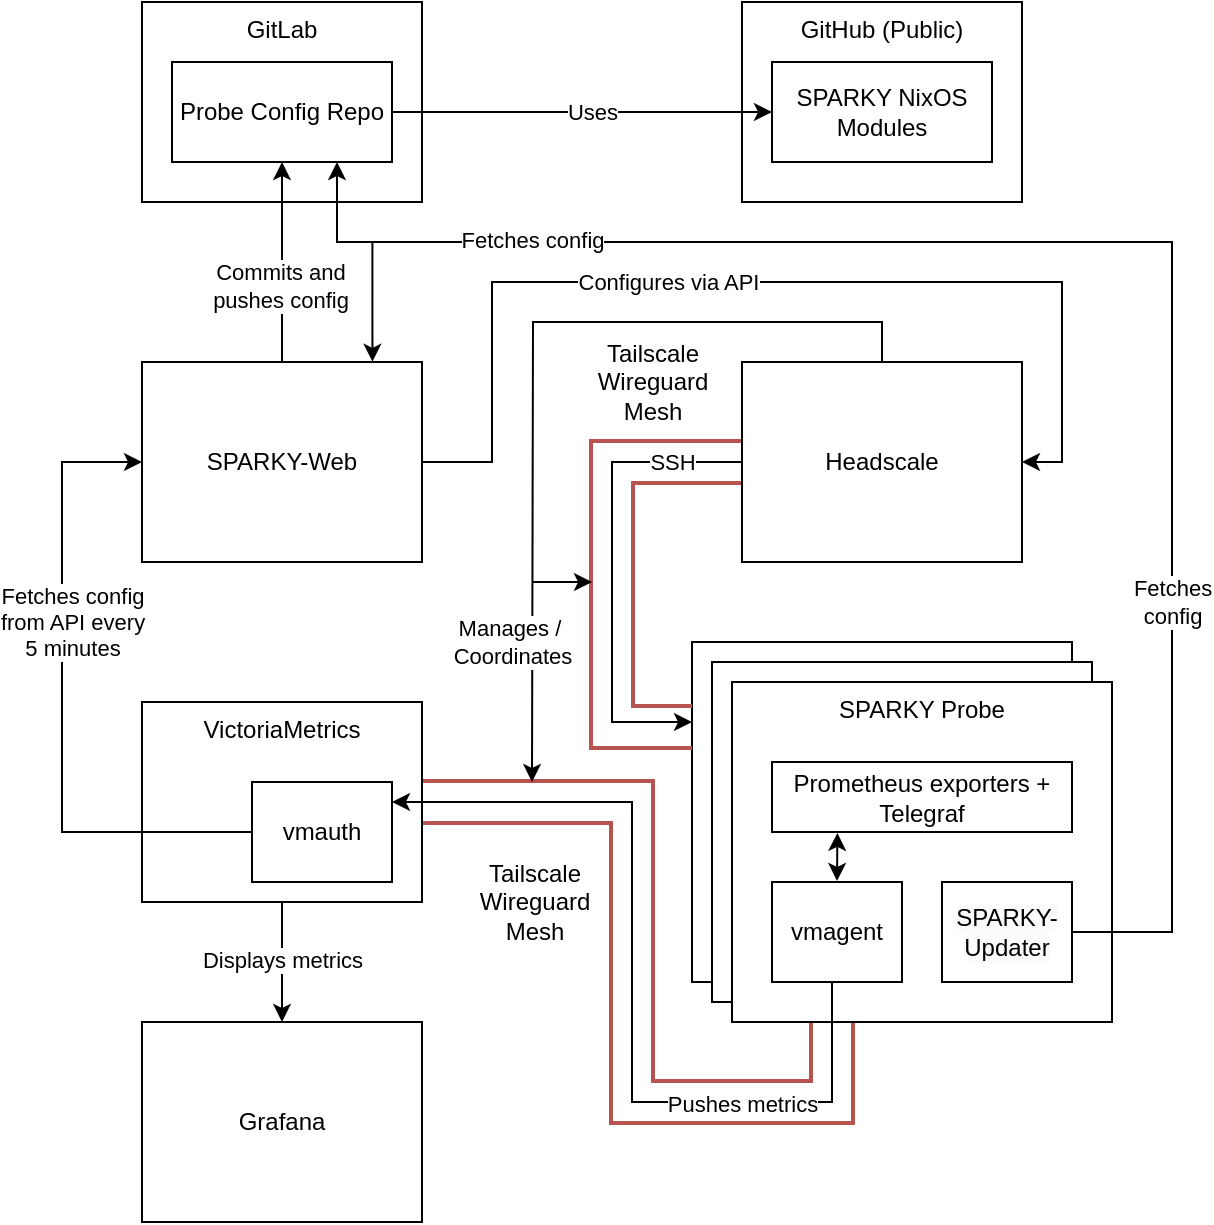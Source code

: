 <mxfile version="21.6.8" type="device">
  <diagram name="Page-1" id="L2mwtuV6TfxKNsOJQ0aH">
    <mxGraphModel dx="1192" dy="708" grid="1" gridSize="10" guides="1" tooltips="1" connect="1" arrows="1" fold="1" page="1" pageScale="1" pageWidth="850" pageHeight="1100" math="0" shadow="0">
      <root>
        <mxCell id="0" />
        <mxCell id="1" parent="0" />
        <mxCell id="BhBywstoz5jqrd5KJ6EU-43" value="" style="rounded=0;whiteSpace=wrap;html=1;verticalAlign=top;" vertex="1" parent="1">
          <mxGeometry x="380" y="430" width="190" height="170" as="geometry" />
        </mxCell>
        <mxCell id="BhBywstoz5jqrd5KJ6EU-42" value="" style="rounded=0;whiteSpace=wrap;html=1;verticalAlign=top;" vertex="1" parent="1">
          <mxGeometry x="390" y="440" width="190" height="170" as="geometry" />
        </mxCell>
        <mxCell id="BhBywstoz5jqrd5KJ6EU-32" style="edgeStyle=orthogonalEdgeStyle;rounded=0;orthogonalLoop=1;jettySize=auto;html=1;exitX=1;exitY=0.5;exitDx=0;exitDy=0;shape=link;startArrow=none;startFill=0;endArrow=none;endFill=0;strokeWidth=2;fillColor=#f8cecc;strokeColor=#b85450;startWidth=20;arcSize=20;endWidth=20;width=20;" edge="1" parent="1" source="BhBywstoz5jqrd5KJ6EU-8">
          <mxGeometry relative="1" as="geometry">
            <mxPoint x="243" y="510" as="sourcePoint" />
            <mxPoint x="450" y="610" as="targetPoint" />
            <Array as="points">
              <mxPoint x="350" y="510" />
              <mxPoint x="350" y="660" />
              <mxPoint x="450" y="660" />
              <mxPoint x="450" y="620" />
            </Array>
          </mxGeometry>
        </mxCell>
        <mxCell id="BhBywstoz5jqrd5KJ6EU-1" value="GitLab" style="rounded=0;whiteSpace=wrap;html=1;verticalAlign=top;" vertex="1" parent="1">
          <mxGeometry x="105" y="110" width="140" height="100" as="geometry" />
        </mxCell>
        <mxCell id="BhBywstoz5jqrd5KJ6EU-2" value="GitHub (Public)" style="rounded=0;whiteSpace=wrap;html=1;verticalAlign=top;" vertex="1" parent="1">
          <mxGeometry x="405" y="110" width="140" height="100" as="geometry" />
        </mxCell>
        <mxCell id="BhBywstoz5jqrd5KJ6EU-16" style="edgeStyle=orthogonalEdgeStyle;rounded=0;orthogonalLoop=1;jettySize=auto;html=1;exitX=1;exitY=0.5;exitDx=0;exitDy=0;entryX=0;entryY=0.5;entryDx=0;entryDy=0;" edge="1" parent="1" source="BhBywstoz5jqrd5KJ6EU-3" target="BhBywstoz5jqrd5KJ6EU-4">
          <mxGeometry relative="1" as="geometry" />
        </mxCell>
        <mxCell id="BhBywstoz5jqrd5KJ6EU-17" value="Uses&lt;br&gt;" style="edgeLabel;html=1;align=center;verticalAlign=middle;resizable=0;points=[];" vertex="1" connectable="0" parent="BhBywstoz5jqrd5KJ6EU-16">
          <mxGeometry x="0.19" y="-1" relative="1" as="geometry">
            <mxPoint x="-13" y="-1" as="offset" />
          </mxGeometry>
        </mxCell>
        <mxCell id="BhBywstoz5jqrd5KJ6EU-3" value="Probe Config Repo" style="rounded=0;whiteSpace=wrap;html=1;" vertex="1" parent="1">
          <mxGeometry x="120" y="140" width="110" height="50" as="geometry" />
        </mxCell>
        <mxCell id="BhBywstoz5jqrd5KJ6EU-4" value="SPARKY NixOS Modules" style="rounded=0;whiteSpace=wrap;html=1;" vertex="1" parent="1">
          <mxGeometry x="420" y="140" width="110" height="50" as="geometry" />
        </mxCell>
        <mxCell id="BhBywstoz5jqrd5KJ6EU-45" style="edgeStyle=orthogonalEdgeStyle;rounded=0;orthogonalLoop=1;jettySize=auto;html=1;exitX=0.5;exitY=0;exitDx=0;exitDy=0;" edge="1" parent="1" source="BhBywstoz5jqrd5KJ6EU-5">
          <mxGeometry relative="1" as="geometry">
            <mxPoint x="300" y="500" as="targetPoint" />
          </mxGeometry>
        </mxCell>
        <mxCell id="BhBywstoz5jqrd5KJ6EU-47" value="Manages /&amp;nbsp;&lt;br&gt;Coordinates" style="edgeLabel;html=1;align=center;verticalAlign=middle;resizable=0;points=[];" vertex="1" connectable="0" parent="BhBywstoz5jqrd5KJ6EU-45">
          <mxGeometry x="0.548" y="1" relative="1" as="geometry">
            <mxPoint x="-11" y="26" as="offset" />
          </mxGeometry>
        </mxCell>
        <mxCell id="BhBywstoz5jqrd5KJ6EU-50" style="edgeStyle=orthogonalEdgeStyle;rounded=0;orthogonalLoop=1;jettySize=auto;html=1;exitX=0;exitY=0.5;exitDx=0;exitDy=0;entryX=0;entryY=0.25;entryDx=0;entryDy=0;shape=link;fillColor=#f8cecc;strokeColor=#b85450;width=20;strokeWidth=2;" edge="1" parent="1" source="BhBywstoz5jqrd5KJ6EU-5" target="BhBywstoz5jqrd5KJ6EU-43">
          <mxGeometry relative="1" as="geometry">
            <Array as="points">
              <mxPoint x="340" y="340" />
              <mxPoint x="340" y="473" />
            </Array>
          </mxGeometry>
        </mxCell>
        <mxCell id="BhBywstoz5jqrd5KJ6EU-51" style="edgeStyle=orthogonalEdgeStyle;rounded=0;orthogonalLoop=1;jettySize=auto;html=1;exitX=0;exitY=0.5;exitDx=0;exitDy=0;" edge="1" parent="1" source="BhBywstoz5jqrd5KJ6EU-5">
          <mxGeometry relative="1" as="geometry">
            <mxPoint x="380" y="470" as="targetPoint" />
            <Array as="points">
              <mxPoint x="340" y="340" />
              <mxPoint x="340" y="470" />
              <mxPoint x="370" y="470" />
            </Array>
          </mxGeometry>
        </mxCell>
        <mxCell id="BhBywstoz5jqrd5KJ6EU-52" value="SSH" style="edgeLabel;html=1;align=center;verticalAlign=middle;resizable=0;points=[];" vertex="1" connectable="0" parent="BhBywstoz5jqrd5KJ6EU-51">
          <mxGeometry x="-0.614" y="1" relative="1" as="geometry">
            <mxPoint x="10" y="-1" as="offset" />
          </mxGeometry>
        </mxCell>
        <mxCell id="BhBywstoz5jqrd5KJ6EU-5" value="Headscale" style="rounded=0;whiteSpace=wrap;html=1;verticalAlign=middle;" vertex="1" parent="1">
          <mxGeometry x="405" y="290" width="140" height="100" as="geometry" />
        </mxCell>
        <mxCell id="BhBywstoz5jqrd5KJ6EU-10" style="edgeStyle=orthogonalEdgeStyle;rounded=0;orthogonalLoop=1;jettySize=auto;html=1;exitX=0.5;exitY=0;exitDx=0;exitDy=0;entryX=0.5;entryY=1;entryDx=0;entryDy=0;" edge="1" parent="1" source="BhBywstoz5jqrd5KJ6EU-7" target="BhBywstoz5jqrd5KJ6EU-3">
          <mxGeometry relative="1" as="geometry" />
        </mxCell>
        <mxCell id="BhBywstoz5jqrd5KJ6EU-11" value="Commits and&lt;br&gt;pushes config" style="edgeLabel;html=1;align=center;verticalAlign=middle;resizable=0;points=[];" vertex="1" connectable="0" parent="BhBywstoz5jqrd5KJ6EU-10">
          <mxGeometry x="-0.24" y="1" relative="1" as="geometry">
            <mxPoint as="offset" />
          </mxGeometry>
        </mxCell>
        <mxCell id="BhBywstoz5jqrd5KJ6EU-58" style="edgeStyle=orthogonalEdgeStyle;rounded=0;orthogonalLoop=1;jettySize=auto;html=1;exitX=1;exitY=0.5;exitDx=0;exitDy=0;entryX=1;entryY=0.5;entryDx=0;entryDy=0;" edge="1" parent="1" source="BhBywstoz5jqrd5KJ6EU-7" target="BhBywstoz5jqrd5KJ6EU-5">
          <mxGeometry relative="1" as="geometry">
            <Array as="points">
              <mxPoint x="280" y="340" />
              <mxPoint x="280" y="250" />
              <mxPoint x="565" y="250" />
              <mxPoint x="565" y="340" />
            </Array>
          </mxGeometry>
        </mxCell>
        <mxCell id="BhBywstoz5jqrd5KJ6EU-59" value="Configures via API" style="edgeLabel;html=1;align=center;verticalAlign=middle;resizable=0;points=[];" vertex="1" connectable="0" parent="BhBywstoz5jqrd5KJ6EU-58">
          <mxGeometry x="-0.181" relative="1" as="geometry">
            <mxPoint as="offset" />
          </mxGeometry>
        </mxCell>
        <mxCell id="BhBywstoz5jqrd5KJ6EU-7" value="SPARKY-Web" style="rounded=0;whiteSpace=wrap;html=1;verticalAlign=middle;" vertex="1" parent="1">
          <mxGeometry x="105" y="290" width="140" height="100" as="geometry" />
        </mxCell>
        <mxCell id="BhBywstoz5jqrd5KJ6EU-19" style="edgeStyle=orthogonalEdgeStyle;rounded=0;orthogonalLoop=1;jettySize=auto;html=1;exitX=0.5;exitY=1;exitDx=0;exitDy=0;entryX=0.5;entryY=0;entryDx=0;entryDy=0;" edge="1" parent="1" source="BhBywstoz5jqrd5KJ6EU-8" target="BhBywstoz5jqrd5KJ6EU-9">
          <mxGeometry relative="1" as="geometry" />
        </mxCell>
        <mxCell id="BhBywstoz5jqrd5KJ6EU-20" value="Displays metrics" style="edgeLabel;html=1;align=center;verticalAlign=middle;resizable=0;points=[];" vertex="1" connectable="0" parent="BhBywstoz5jqrd5KJ6EU-19">
          <mxGeometry x="-0.04" relative="1" as="geometry">
            <mxPoint as="offset" />
          </mxGeometry>
        </mxCell>
        <mxCell id="BhBywstoz5jqrd5KJ6EU-8" value="VictoriaMetrics" style="rounded=0;whiteSpace=wrap;html=1;verticalAlign=top;" vertex="1" parent="1">
          <mxGeometry x="105" y="460" width="140" height="100" as="geometry" />
        </mxCell>
        <mxCell id="BhBywstoz5jqrd5KJ6EU-9" value="Grafana" style="rounded=0;whiteSpace=wrap;html=1;verticalAlign=middle;" vertex="1" parent="1">
          <mxGeometry x="105" y="620" width="140" height="100" as="geometry" />
        </mxCell>
        <mxCell id="BhBywstoz5jqrd5KJ6EU-14" style="edgeStyle=orthogonalEdgeStyle;rounded=0;orthogonalLoop=1;jettySize=auto;html=1;exitX=0;exitY=0.5;exitDx=0;exitDy=0;" edge="1" parent="1" source="BhBywstoz5jqrd5KJ6EU-12">
          <mxGeometry relative="1" as="geometry">
            <mxPoint x="240" y="525" as="sourcePoint" />
            <mxPoint x="105" y="340" as="targetPoint" />
            <Array as="points">
              <mxPoint x="65" y="525" />
              <mxPoint x="65" y="340" />
            </Array>
          </mxGeometry>
        </mxCell>
        <mxCell id="BhBywstoz5jqrd5KJ6EU-15" value="Fetches config&lt;br&gt;from API every&lt;br&gt;5 minutes" style="edgeLabel;html=1;align=center;verticalAlign=middle;resizable=0;points=[];" vertex="1" connectable="0" parent="BhBywstoz5jqrd5KJ6EU-14">
          <mxGeometry x="0.247" y="-1" relative="1" as="geometry">
            <mxPoint x="4" y="-1" as="offset" />
          </mxGeometry>
        </mxCell>
        <mxCell id="BhBywstoz5jqrd5KJ6EU-12" value="vmauth" style="rounded=0;whiteSpace=wrap;html=1;" vertex="1" parent="1">
          <mxGeometry x="160" y="500" width="70" height="50" as="geometry" />
        </mxCell>
        <mxCell id="BhBywstoz5jqrd5KJ6EU-21" value="SPARKY Probe" style="rounded=0;whiteSpace=wrap;html=1;verticalAlign=top;" vertex="1" parent="1">
          <mxGeometry x="400" y="450" width="190" height="170" as="geometry" />
        </mxCell>
        <mxCell id="BhBywstoz5jqrd5KJ6EU-55" style="edgeStyle=orthogonalEdgeStyle;rounded=0;orthogonalLoop=1;jettySize=auto;html=1;exitX=0.5;exitY=-0.01;exitDx=0;exitDy=0;entryX=0.218;entryY=1.013;entryDx=0;entryDy=0;entryPerimeter=0;startArrow=classic;startFill=1;exitPerimeter=0;" edge="1" parent="1" source="BhBywstoz5jqrd5KJ6EU-22" target="BhBywstoz5jqrd5KJ6EU-25">
          <mxGeometry relative="1" as="geometry" />
        </mxCell>
        <mxCell id="BhBywstoz5jqrd5KJ6EU-22" value="vmagent" style="rounded=0;whiteSpace=wrap;html=1;" vertex="1" parent="1">
          <mxGeometry x="420" y="550" width="65" height="50" as="geometry" />
        </mxCell>
        <mxCell id="BhBywstoz5jqrd5KJ6EU-56" style="edgeStyle=orthogonalEdgeStyle;rounded=0;orthogonalLoop=1;jettySize=auto;html=1;exitX=1;exitY=0.5;exitDx=0;exitDy=0;entryX=0.75;entryY=1;entryDx=0;entryDy=0;" edge="1" parent="1" source="BhBywstoz5jqrd5KJ6EU-23" target="BhBywstoz5jqrd5KJ6EU-3">
          <mxGeometry relative="1" as="geometry">
            <Array as="points">
              <mxPoint x="620" y="575" />
              <mxPoint x="620" y="230" />
              <mxPoint x="203" y="230" />
            </Array>
          </mxGeometry>
        </mxCell>
        <mxCell id="BhBywstoz5jqrd5KJ6EU-60" style="edgeStyle=orthogonalEdgeStyle;rounded=0;orthogonalLoop=1;jettySize=auto;html=1;exitX=1;exitY=0.5;exitDx=0;exitDy=0;entryX=0.823;entryY=-0.001;entryDx=0;entryDy=0;entryPerimeter=0;" edge="1" parent="1" source="BhBywstoz5jqrd5KJ6EU-23" target="BhBywstoz5jqrd5KJ6EU-7">
          <mxGeometry relative="1" as="geometry">
            <Array as="points">
              <mxPoint x="620" y="575" />
              <mxPoint x="620" y="230" />
              <mxPoint x="220" y="230" />
            </Array>
          </mxGeometry>
        </mxCell>
        <mxCell id="BhBywstoz5jqrd5KJ6EU-61" value="Fetches&lt;br&gt;config" style="edgeLabel;html=1;align=center;verticalAlign=middle;resizable=0;points=[];" vertex="1" connectable="0" parent="BhBywstoz5jqrd5KJ6EU-60">
          <mxGeometry x="-0.212" relative="1" as="geometry">
            <mxPoint y="122" as="offset" />
          </mxGeometry>
        </mxCell>
        <mxCell id="BhBywstoz5jqrd5KJ6EU-63" value="Fetches config" style="edgeLabel;html=1;align=center;verticalAlign=middle;resizable=0;points=[];" vertex="1" connectable="0" parent="BhBywstoz5jqrd5KJ6EU-60">
          <mxGeometry x="0.703" y="-1" relative="1" as="geometry">
            <mxPoint x="13" as="offset" />
          </mxGeometry>
        </mxCell>
        <mxCell id="BhBywstoz5jqrd5KJ6EU-23" value="&lt;span style=&quot;color: rgb(0, 0, 0); font-family: Helvetica; font-size: 12px; font-style: normal; font-variant-ligatures: normal; font-variant-caps: normal; font-weight: 400; letter-spacing: normal; orphans: 2; text-align: center; text-indent: 0px; text-transform: none; widows: 2; word-spacing: 0px; -webkit-text-stroke-width: 0px; background-color: rgb(251, 251, 251); text-decoration-thickness: initial; text-decoration-style: initial; text-decoration-color: initial; float: none; display: inline !important;&quot;&gt;SPARKY-Updater&lt;/span&gt;" style="rounded=0;whiteSpace=wrap;html=1;" vertex="1" parent="1">
          <mxGeometry x="505" y="550" width="65" height="50" as="geometry" />
        </mxCell>
        <mxCell id="BhBywstoz5jqrd5KJ6EU-25" value="Prometheus exporters + Telegraf" style="rounded=0;whiteSpace=wrap;html=1;" vertex="1" parent="1">
          <mxGeometry x="420" y="490" width="150" height="35" as="geometry" />
        </mxCell>
        <mxCell id="BhBywstoz5jqrd5KJ6EU-36" style="edgeStyle=orthogonalEdgeStyle;rounded=0;orthogonalLoop=1;jettySize=auto;html=1;entryX=0.542;entryY=1.009;entryDx=0;entryDy=0;entryPerimeter=0;exitX=0.5;exitY=1;exitDx=0;exitDy=0;" edge="1" parent="1" source="BhBywstoz5jqrd5KJ6EU-22">
          <mxGeometry relative="1" as="geometry">
            <mxPoint x="230" y="510" as="targetPoint" />
            <mxPoint x="560.272" y="640" as="sourcePoint" />
            <Array as="points">
              <mxPoint x="450" y="600" />
              <mxPoint x="450" y="660" />
              <mxPoint x="350" y="660" />
              <mxPoint x="350" y="510" />
            </Array>
          </mxGeometry>
        </mxCell>
        <mxCell id="BhBywstoz5jqrd5KJ6EU-40" value="Pushes metrics" style="edgeLabel;html=1;align=center;verticalAlign=middle;resizable=0;points=[];" vertex="1" connectable="0" parent="BhBywstoz5jqrd5KJ6EU-36">
          <mxGeometry x="-0.136" y="-2" relative="1" as="geometry">
            <mxPoint x="53" y="25" as="offset" />
          </mxGeometry>
        </mxCell>
        <mxCell id="BhBywstoz5jqrd5KJ6EU-44" value="Tailscale&lt;br&gt;Wireguard&lt;br&gt;Mesh" style="text;html=1;align=center;verticalAlign=middle;resizable=0;points=[];autosize=1;strokeColor=none;fillColor=none;" vertex="1" parent="1">
          <mxGeometry x="260.5" y="530" width="80" height="60" as="geometry" />
        </mxCell>
        <mxCell id="BhBywstoz5jqrd5KJ6EU-48" value="" style="endArrow=classic;html=1;rounded=0;" edge="1" parent="1">
          <mxGeometry width="50" height="50" relative="1" as="geometry">
            <mxPoint x="300" y="400" as="sourcePoint" />
            <mxPoint x="330" y="400" as="targetPoint" />
          </mxGeometry>
        </mxCell>
        <mxCell id="BhBywstoz5jqrd5KJ6EU-53" value="Tailscale&lt;br&gt;Wireguard&lt;br&gt;Mesh" style="text;html=1;align=center;verticalAlign=middle;resizable=0;points=[];autosize=1;strokeColor=none;fillColor=none;" vertex="1" parent="1">
          <mxGeometry x="320" y="270" width="80" height="60" as="geometry" />
        </mxCell>
      </root>
    </mxGraphModel>
  </diagram>
</mxfile>
